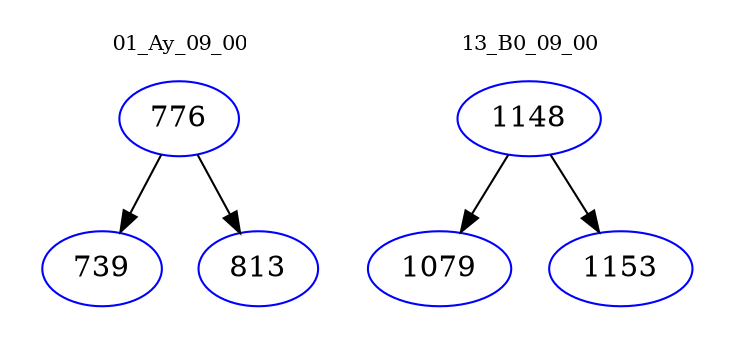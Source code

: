 digraph{
subgraph cluster_0 {
color = white
label = "01_Ay_09_00";
fontsize=10;
T0_776 [label="776", color="blue"]
T0_776 -> T0_739 [color="black"]
T0_739 [label="739", color="blue"]
T0_776 -> T0_813 [color="black"]
T0_813 [label="813", color="blue"]
}
subgraph cluster_1 {
color = white
label = "13_B0_09_00";
fontsize=10;
T1_1148 [label="1148", color="blue"]
T1_1148 -> T1_1079 [color="black"]
T1_1079 [label="1079", color="blue"]
T1_1148 -> T1_1153 [color="black"]
T1_1153 [label="1153", color="blue"]
}
}
